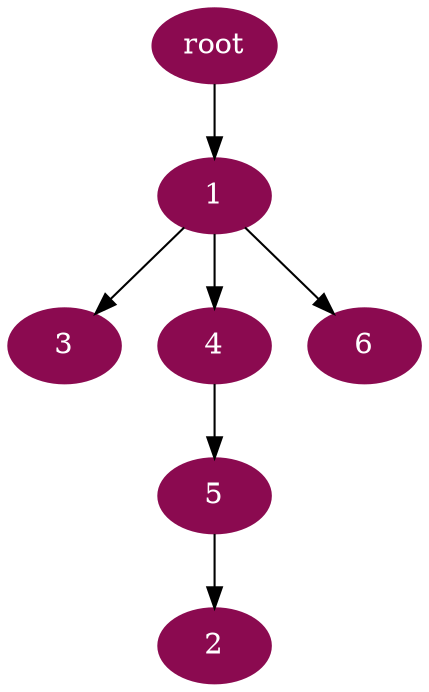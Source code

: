 digraph G {
node [color=deeppink4, style=filled, fontcolor=white];
"root" -> 1;
5 -> 2;
1 -> 3;
1 -> 4;
4 -> 5;
1 -> 6;
}
